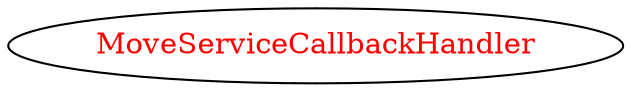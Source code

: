 digraph dependencyGraph {
 concentrate=true;
 ranksep="2.0";
 rankdir="LR"; 
 splines="ortho";
"MoveServiceCallbackHandler" [fontcolor="red"];
}
